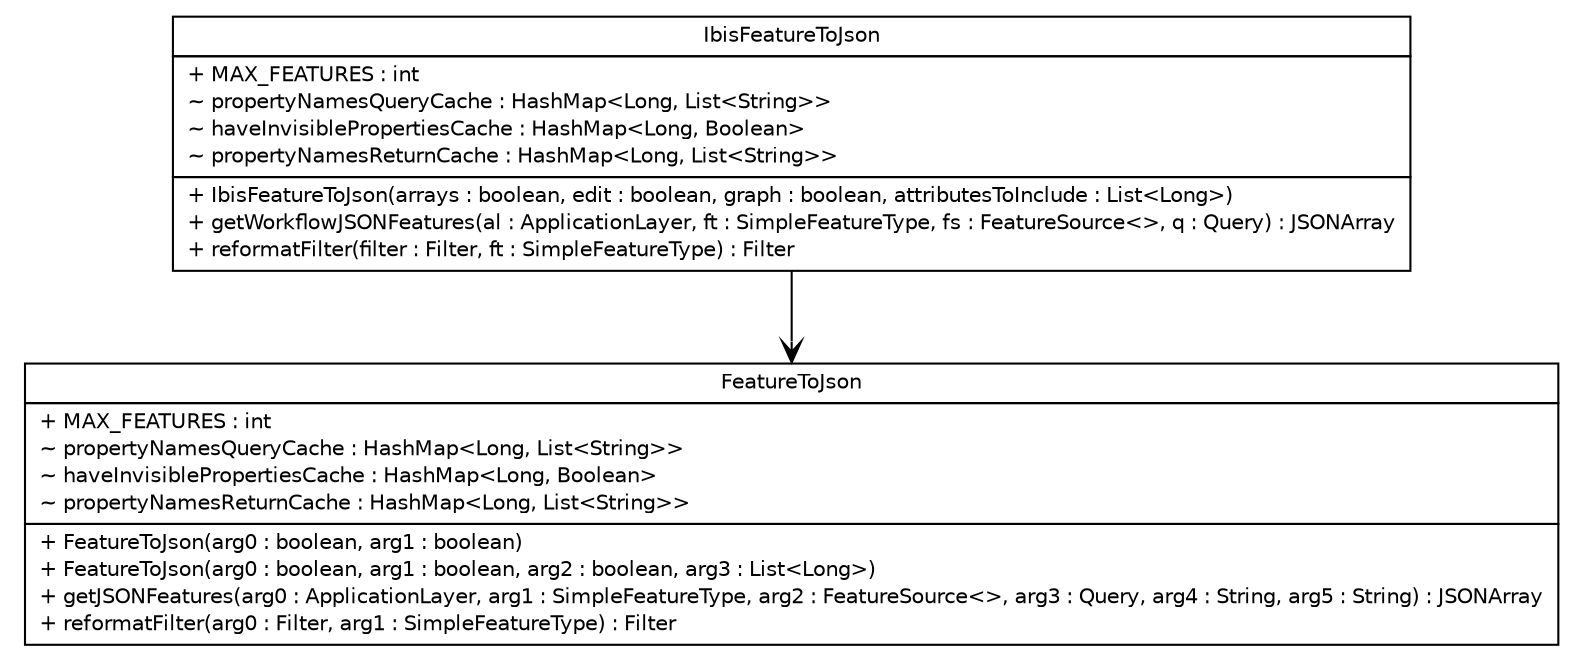 #!/usr/local/bin/dot
#
# Class diagram 
# Generated by UMLGraph version R5_6-24-gf6e263 (http://www.umlgraph.org/)
#

digraph G {
	edge [fontname="Helvetica",fontsize=10,labelfontname="Helvetica",labelfontsize=10];
	node [fontname="Helvetica",fontsize=10,shape=plaintext];
	nodesep=0.25;
	ranksep=0.5;
	// nl.b3p.viewer.util.IbisFeatureToJson
	c42 [label=<<table title="nl.b3p.viewer.util.IbisFeatureToJson" border="0" cellborder="1" cellspacing="0" cellpadding="2" port="p" href="./IbisFeatureToJson.html">
		<tr><td><table border="0" cellspacing="0" cellpadding="1">
<tr><td align="center" balign="center"> IbisFeatureToJson </td></tr>
		</table></td></tr>
		<tr><td><table border="0" cellspacing="0" cellpadding="1">
<tr><td align="left" balign="left"> + MAX_FEATURES : int </td></tr>
<tr><td align="left" balign="left"> ~ propertyNamesQueryCache : HashMap&lt;Long, List&lt;String&gt;&gt; </td></tr>
<tr><td align="left" balign="left"> ~ haveInvisiblePropertiesCache : HashMap&lt;Long, Boolean&gt; </td></tr>
<tr><td align="left" balign="left"> ~ propertyNamesReturnCache : HashMap&lt;Long, List&lt;String&gt;&gt; </td></tr>
		</table></td></tr>
		<tr><td><table border="0" cellspacing="0" cellpadding="1">
<tr><td align="left" balign="left"> + IbisFeatureToJson(arrays : boolean, edit : boolean, graph : boolean, attributesToInclude : List&lt;Long&gt;) </td></tr>
<tr><td align="left" balign="left"> + getWorkflowJSONFeatures(al : ApplicationLayer, ft : SimpleFeatureType, fs : FeatureSource&lt;&gt;, q : Query) : JSONArray </td></tr>
<tr><td align="left" balign="left"> + reformatFilter(filter : Filter, ft : SimpleFeatureType) : Filter </td></tr>
		</table></td></tr>
		</table>>, URL="./IbisFeatureToJson.html", fontname="Helvetica", fontcolor="black", fontsize=10.0];
	// nl.b3p.viewer.util.IbisFeatureToJson NAVASSOC nl.b3p.viewer.util.FeatureToJson
	c42:p -> c43:p [taillabel="", label="", headlabel="", fontname="Helvetica", fontcolor="black", fontsize=10.0, color="black", arrowhead=open];
	// nl.b3p.viewer.util.FeatureToJson
	c43 [label=<<table title="nl.b3p.viewer.util.FeatureToJson" border="0" cellborder="1" cellspacing="0" cellpadding="2" port="p">
		<tr><td><table border="0" cellspacing="0" cellpadding="1">
<tr><td align="center" balign="center"> FeatureToJson </td></tr>
		</table></td></tr>
		<tr><td><table border="0" cellspacing="0" cellpadding="1">
<tr><td align="left" balign="left"> + MAX_FEATURES : int </td></tr>
<tr><td align="left" balign="left"> ~ propertyNamesQueryCache : HashMap&lt;Long, List&lt;String&gt;&gt; </td></tr>
<tr><td align="left" balign="left"> ~ haveInvisiblePropertiesCache : HashMap&lt;Long, Boolean&gt; </td></tr>
<tr><td align="left" balign="left"> ~ propertyNamesReturnCache : HashMap&lt;Long, List&lt;String&gt;&gt; </td></tr>
		</table></td></tr>
		<tr><td><table border="0" cellspacing="0" cellpadding="1">
<tr><td align="left" balign="left"> + FeatureToJson(arg0 : boolean, arg1 : boolean) </td></tr>
<tr><td align="left" balign="left"> + FeatureToJson(arg0 : boolean, arg1 : boolean, arg2 : boolean, arg3 : List&lt;Long&gt;) </td></tr>
<tr><td align="left" balign="left"> + getJSONFeatures(arg0 : ApplicationLayer, arg1 : SimpleFeatureType, arg2 : FeatureSource&lt;&gt;, arg3 : Query, arg4 : String, arg5 : String) : JSONArray </td></tr>
<tr><td align="left" balign="left"> + reformatFilter(arg0 : Filter, arg1 : SimpleFeatureType) : Filter </td></tr>
		</table></td></tr>
		</table>>, URL="null", fontname="Helvetica", fontcolor="black", fontsize=10.0];
}

